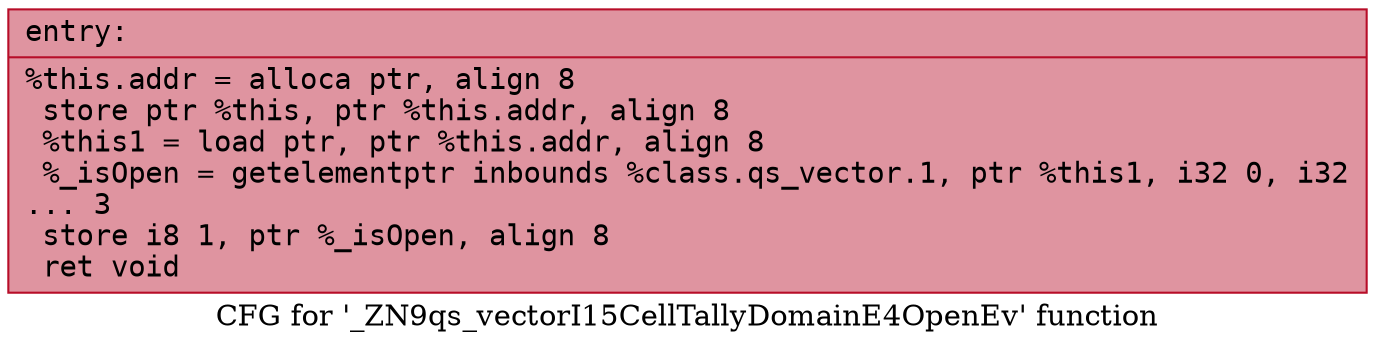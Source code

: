 digraph "CFG for '_ZN9qs_vectorI15CellTallyDomainE4OpenEv' function" {
	label="CFG for '_ZN9qs_vectorI15CellTallyDomainE4OpenEv' function";

	Node0x556c3c79ded0 [shape=record,color="#b70d28ff", style=filled, fillcolor="#b70d2870" fontname="Courier",label="{entry:\l|  %this.addr = alloca ptr, align 8\l  store ptr %this, ptr %this.addr, align 8\l  %this1 = load ptr, ptr %this.addr, align 8\l  %_isOpen = getelementptr inbounds %class.qs_vector.1, ptr %this1, i32 0, i32\l... 3\l  store i8 1, ptr %_isOpen, align 8\l  ret void\l}"];
}
